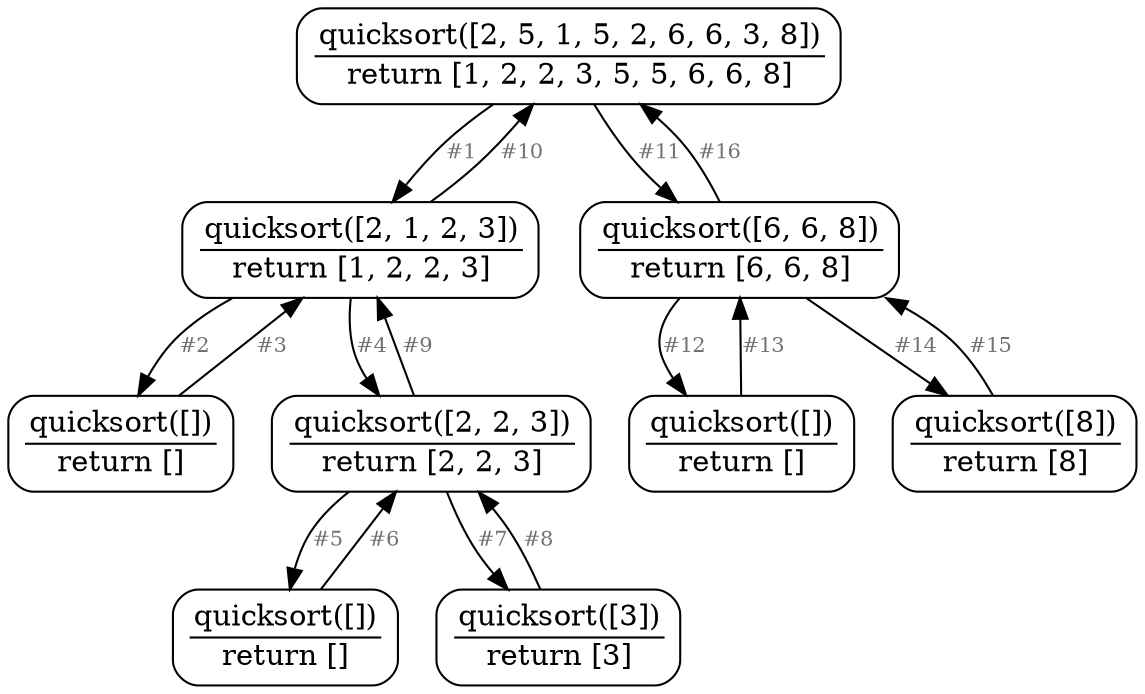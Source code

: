 digraph {
graph [
  rankdir=TB
];
node [
  style=rounded,
  shape=rectangle
];
edge [
  arrowsize=1,
  color=black,
  fontsize=10,
  fontcolor=gray45
];

9062592 [
  label=<<TABLE BORDER="0" CELLBORDER="0" CELLSPACING="0"><TR><TD>quicksort([2, 5, 1, 5, 2, 6, 6, 3, 8])</TD></TR><HR/><TR><TD>return [1, 2, 2, 3, 5, 5, 6, 6, 8]</TD></TR></TABLE>>
];
9062624 [
  label=<<TABLE BORDER="0" CELLBORDER="0" CELLSPACING="0"><TR><TD>quicksort([2, 1, 2, 3])</TD></TR><HR/><TR><TD>return [1, 2, 2, 3]</TD></TR></TABLE>>
];
9062656 [
  label=<<TABLE BORDER="0" CELLBORDER="0" CELLSPACING="0"><TR><TD>quicksort([])</TD></TR><HR/><TR><TD>return []</TD></TR></TABLE>>
];
9062688 [
  label=<<TABLE BORDER="0" CELLBORDER="0" CELLSPACING="0"><TR><TD>quicksort([2, 2, 3])</TD></TR><HR/><TR><TD>return [2, 2, 3]</TD></TR></TABLE>>
];
9062720 [
  label=<<TABLE BORDER="0" CELLBORDER="0" CELLSPACING="0"><TR><TD>quicksort([])</TD></TR><HR/><TR><TD>return []</TD></TR></TABLE>>
];
9062752 [
  label=<<TABLE BORDER="0" CELLBORDER="0" CELLSPACING="0"><TR><TD>quicksort([3])</TD></TR><HR/><TR><TD>return [3]</TD></TR></TABLE>>
];
9062784 [
  label=<<TABLE BORDER="0" CELLBORDER="0" CELLSPACING="0"><TR><TD>quicksort([6, 6, 8])</TD></TR><HR/><TR><TD>return [6, 6, 8]</TD></TR></TABLE>>
];
9062816 [
  label=<<TABLE BORDER="0" CELLBORDER="0" CELLSPACING="0"><TR><TD>quicksort([])</TD></TR><HR/><TR><TD>return []</TD></TR></TABLE>>
];
9062848 [
  label=<<TABLE BORDER="0" CELLBORDER="0" CELLSPACING="0"><TR><TD>quicksort([8])</TD></TR><HR/><TR><TD>return [8]</TD></TR></TABLE>>
];
9062592 -> 9062624 [
  label="#1"
];
9062624 -> 9062656 [
  label="#2"
];
9062656 -> 9062624 [
  label="#3"
];
9062624 -> 9062688 [
  label="#4"
];
9062688 -> 9062720 [
  label="#5"
];
9062720 -> 9062688 [
  label="#6"
];
9062688 -> 9062752 [
  label="#7"
];
9062752 -> 9062688 [
  label="#8"
];
9062688 -> 9062624 [
  label="#9"
];
9062624 -> 9062592 [
  label="#10"
];
9062592 -> 9062784 [
  label="#11"
];
9062784 -> 9062816 [
  label="#12"
];
9062816 -> 9062784 [
  label="#13"
];
9062784 -> 9062848 [
  label="#14"
];
9062848 -> 9062784 [
  label="#15"
];
9062784 -> 9062592 [
  label="#16"
];
}